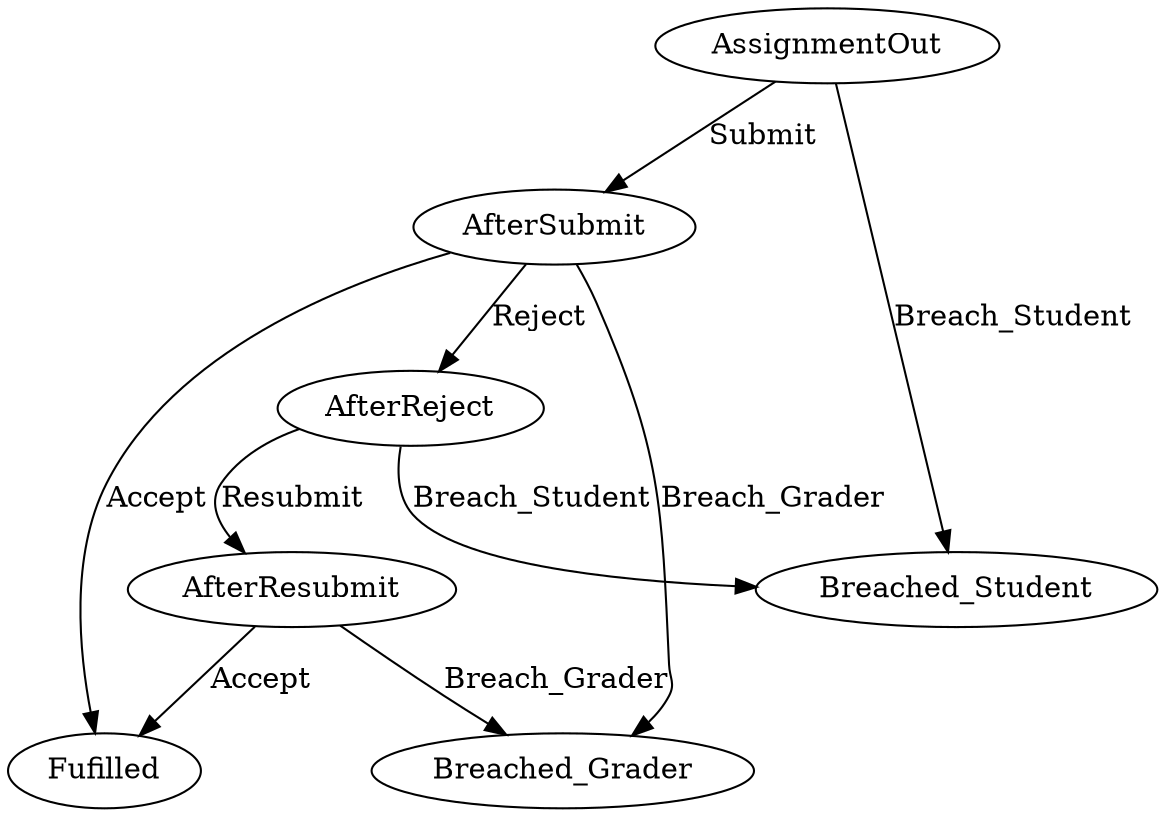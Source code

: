 // THIS IS A GENERATED FILE. DO NOT EDIT.

digraph student_and_grader_from_gothenburg_group_2016_A_Domain_Specific_Language_for_Normative_Texts_with_Timing_Constraints {    
    Fulfilled[label=Fufilled];
    AssignmentOut[label=AssignmentOut]
        
    
         
    
    
    
    
    AssignmentOut -> AfterSubmit [label=Submit];
	AssignmentOut -> Breached_Student [label=Breach_Student];
	AfterSubmit -> Fulfilled [label=Accept];
	AfterSubmit -> AfterReject [label=Reject];
	AfterSubmit -> Breached_Grader [label=Breach_Grader];
	AfterReject -> AfterResubmit [label=Resubmit];
	AfterReject -> Breached_Student [label=Breach_Student];
	AfterResubmit -> Fulfilled [label=Accept];
	AfterResubmit -> Breached_Grader [label=Breach_Grader];
	     
    
       
}